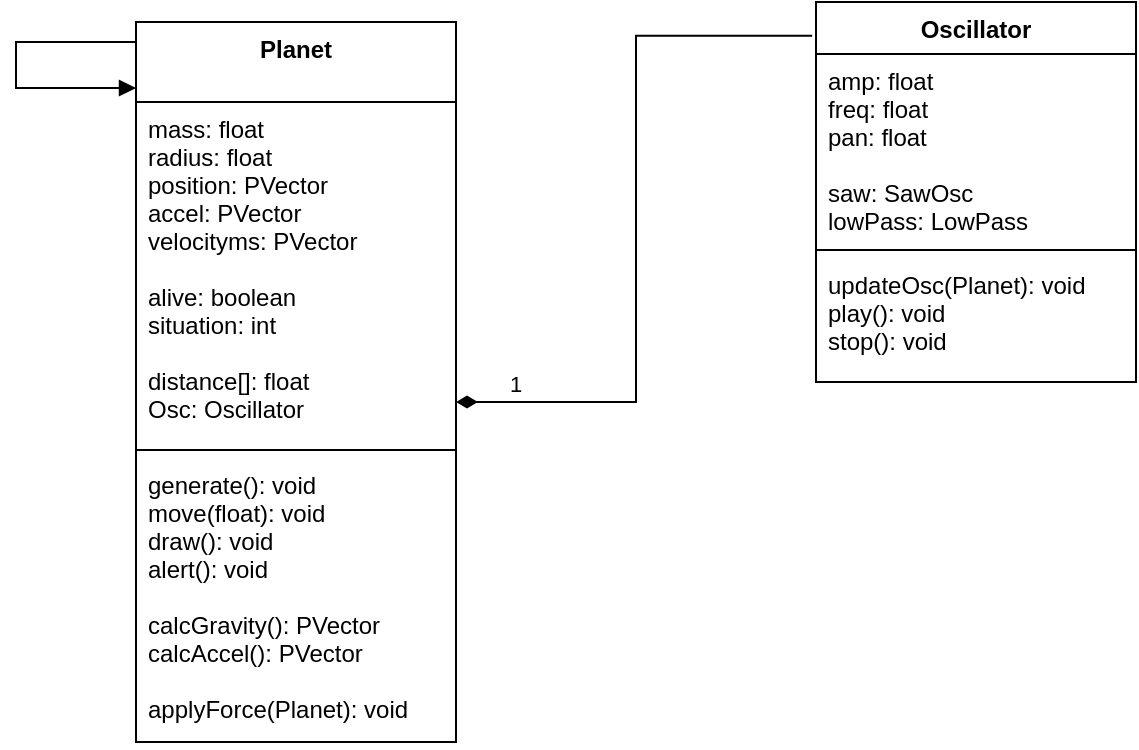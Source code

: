 <mxfile version="20.8.5" type="github"><diagram id="zu9HH6wAxJ3YPuI856qo" name="Seite-1"><mxGraphModel dx="1434" dy="724" grid="1" gridSize="10" guides="1" tooltips="1" connect="1" arrows="1" fold="1" page="1" pageScale="1" pageWidth="827" pageHeight="1169" math="0" shadow="0"><root><mxCell id="0"/><mxCell id="1" parent="0"/><mxCell id="gTj6li5EXcNgvSlgn-7y-1" value="Planet" style="swimlane;fontStyle=1;align=center;verticalAlign=top;childLayout=stackLayout;horizontal=1;startSize=40;horizontalStack=0;resizeParent=1;resizeParentMax=0;resizeLast=0;collapsible=1;marginBottom=0;" parent="1" vertex="1"><mxGeometry x="210" y="110" width="160" height="360" as="geometry"><mxRectangle x="210" y="110" width="100" height="30" as="alternateBounds"/></mxGeometry></mxCell><mxCell id="gTj6li5EXcNgvSlgn-7y-13" value="" style="endArrow=block;endFill=1;html=1;edgeStyle=orthogonalEdgeStyle;align=left;verticalAlign=top;rounded=0;" parent="gTj6li5EXcNgvSlgn-7y-1" edge="1"><mxGeometry x="-0.166" y="-40" relative="1" as="geometry"><mxPoint y="10" as="sourcePoint"/><mxPoint y="33" as="targetPoint"/><Array as="points"><mxPoint x="-60" y="10"/><mxPoint x="-60" y="33"/></Array><mxPoint as="offset"/></mxGeometry></mxCell><mxCell id="gTj6li5EXcNgvSlgn-7y-2" value="mass: float&#xA;radius: float&#xA;position: PVector&#xA;accel: PVector&#xA;velocityms: PVector&#xA;&#xA;alive: boolean&#xA;situation: int&#xA;&#xA;distance[]: float&#xA;Osc: Oscillator&#xA;" style="text;strokeColor=none;fillColor=none;align=left;verticalAlign=top;spacingLeft=4;spacingRight=4;overflow=hidden;rotatable=0;points=[[0,0.5],[1,0.5]];portConstraint=eastwest;" parent="gTj6li5EXcNgvSlgn-7y-1" vertex="1"><mxGeometry y="40" width="160" height="170" as="geometry"/></mxCell><mxCell id="gTj6li5EXcNgvSlgn-7y-3" value="" style="line;strokeWidth=1;fillColor=none;align=left;verticalAlign=middle;spacingTop=-1;spacingLeft=3;spacingRight=3;rotatable=0;labelPosition=right;points=[];portConstraint=eastwest;strokeColor=inherit;" parent="gTj6li5EXcNgvSlgn-7y-1" vertex="1"><mxGeometry y="210" width="160" height="8" as="geometry"/></mxCell><mxCell id="gTj6li5EXcNgvSlgn-7y-4" value="generate(): void&#xA;move(float): void&#xA;draw(): void&#xA;alert(): void&#xA;&#xA;calcGravity(): PVector&#xA;calcAccel(): PVector&#xA;&#xA;applyForce(Planet): void&#xA;&#xA;" style="text;strokeColor=none;fillColor=none;align=left;verticalAlign=top;spacingLeft=4;spacingRight=4;overflow=hidden;rotatable=0;points=[[0,0.5],[1,0.5]];portConstraint=eastwest;" parent="gTj6li5EXcNgvSlgn-7y-1" vertex="1"><mxGeometry y="218" width="160" height="142" as="geometry"/></mxCell><mxCell id="gTj6li5EXcNgvSlgn-7y-5" value="Oscillator" style="swimlane;fontStyle=1;align=center;verticalAlign=top;childLayout=stackLayout;horizontal=1;startSize=26;horizontalStack=0;resizeParent=1;resizeParentMax=0;resizeLast=0;collapsible=1;marginBottom=0;" parent="1" vertex="1"><mxGeometry x="550" y="100" width="160" height="190" as="geometry"/></mxCell><mxCell id="gTj6li5EXcNgvSlgn-7y-6" value="amp: float&#xA;freq: float&#xA;pan: float&#xA;&#xA;saw: SawOsc&#xA;lowPass: LowPass" style="text;strokeColor=none;fillColor=none;align=left;verticalAlign=top;spacingLeft=4;spacingRight=4;overflow=hidden;rotatable=0;points=[[0,0.5],[1,0.5]];portConstraint=eastwest;" parent="gTj6li5EXcNgvSlgn-7y-5" vertex="1"><mxGeometry y="26" width="160" height="94" as="geometry"/></mxCell><mxCell id="gTj6li5EXcNgvSlgn-7y-7" value="" style="line;strokeWidth=1;fillColor=none;align=left;verticalAlign=middle;spacingTop=-1;spacingLeft=3;spacingRight=3;rotatable=0;labelPosition=right;points=[];portConstraint=eastwest;strokeColor=inherit;" parent="gTj6li5EXcNgvSlgn-7y-5" vertex="1"><mxGeometry y="120" width="160" height="8" as="geometry"/></mxCell><mxCell id="gTj6li5EXcNgvSlgn-7y-8" value="updateOsc(Planet): void&#xA;play(): void&#xA;stop(): void&#xA;" style="text;strokeColor=none;fillColor=none;align=left;verticalAlign=top;spacingLeft=4;spacingRight=4;overflow=hidden;rotatable=0;points=[[0,0.5],[1,0.5]];portConstraint=eastwest;" parent="gTj6li5EXcNgvSlgn-7y-5" vertex="1"><mxGeometry y="128" width="160" height="62" as="geometry"/></mxCell><mxCell id="gTj6li5EXcNgvSlgn-7y-9" value="1" style="endArrow=none;html=1;startArrow=diamondThin;startFill=1;edgeStyle=orthogonalEdgeStyle;align=left;verticalAlign=bottom;rounded=0;entryX=-0.012;entryY=0.089;entryDx=0;entryDy=0;entryPerimeter=0;strokeWidth=1;endFill=0;startSize=8;" parent="1" source="gTj6li5EXcNgvSlgn-7y-2" target="gTj6li5EXcNgvSlgn-7y-5" edge="1"><mxGeometry x="-0.863" relative="1" as="geometry"><mxPoint x="330" y="250" as="sourcePoint"/><mxPoint x="450" y="250" as="targetPoint"/><Array as="points"><mxPoint x="460" y="300"/><mxPoint x="460" y="117"/></Array><mxPoint as="offset"/></mxGeometry></mxCell></root></mxGraphModel></diagram></mxfile>